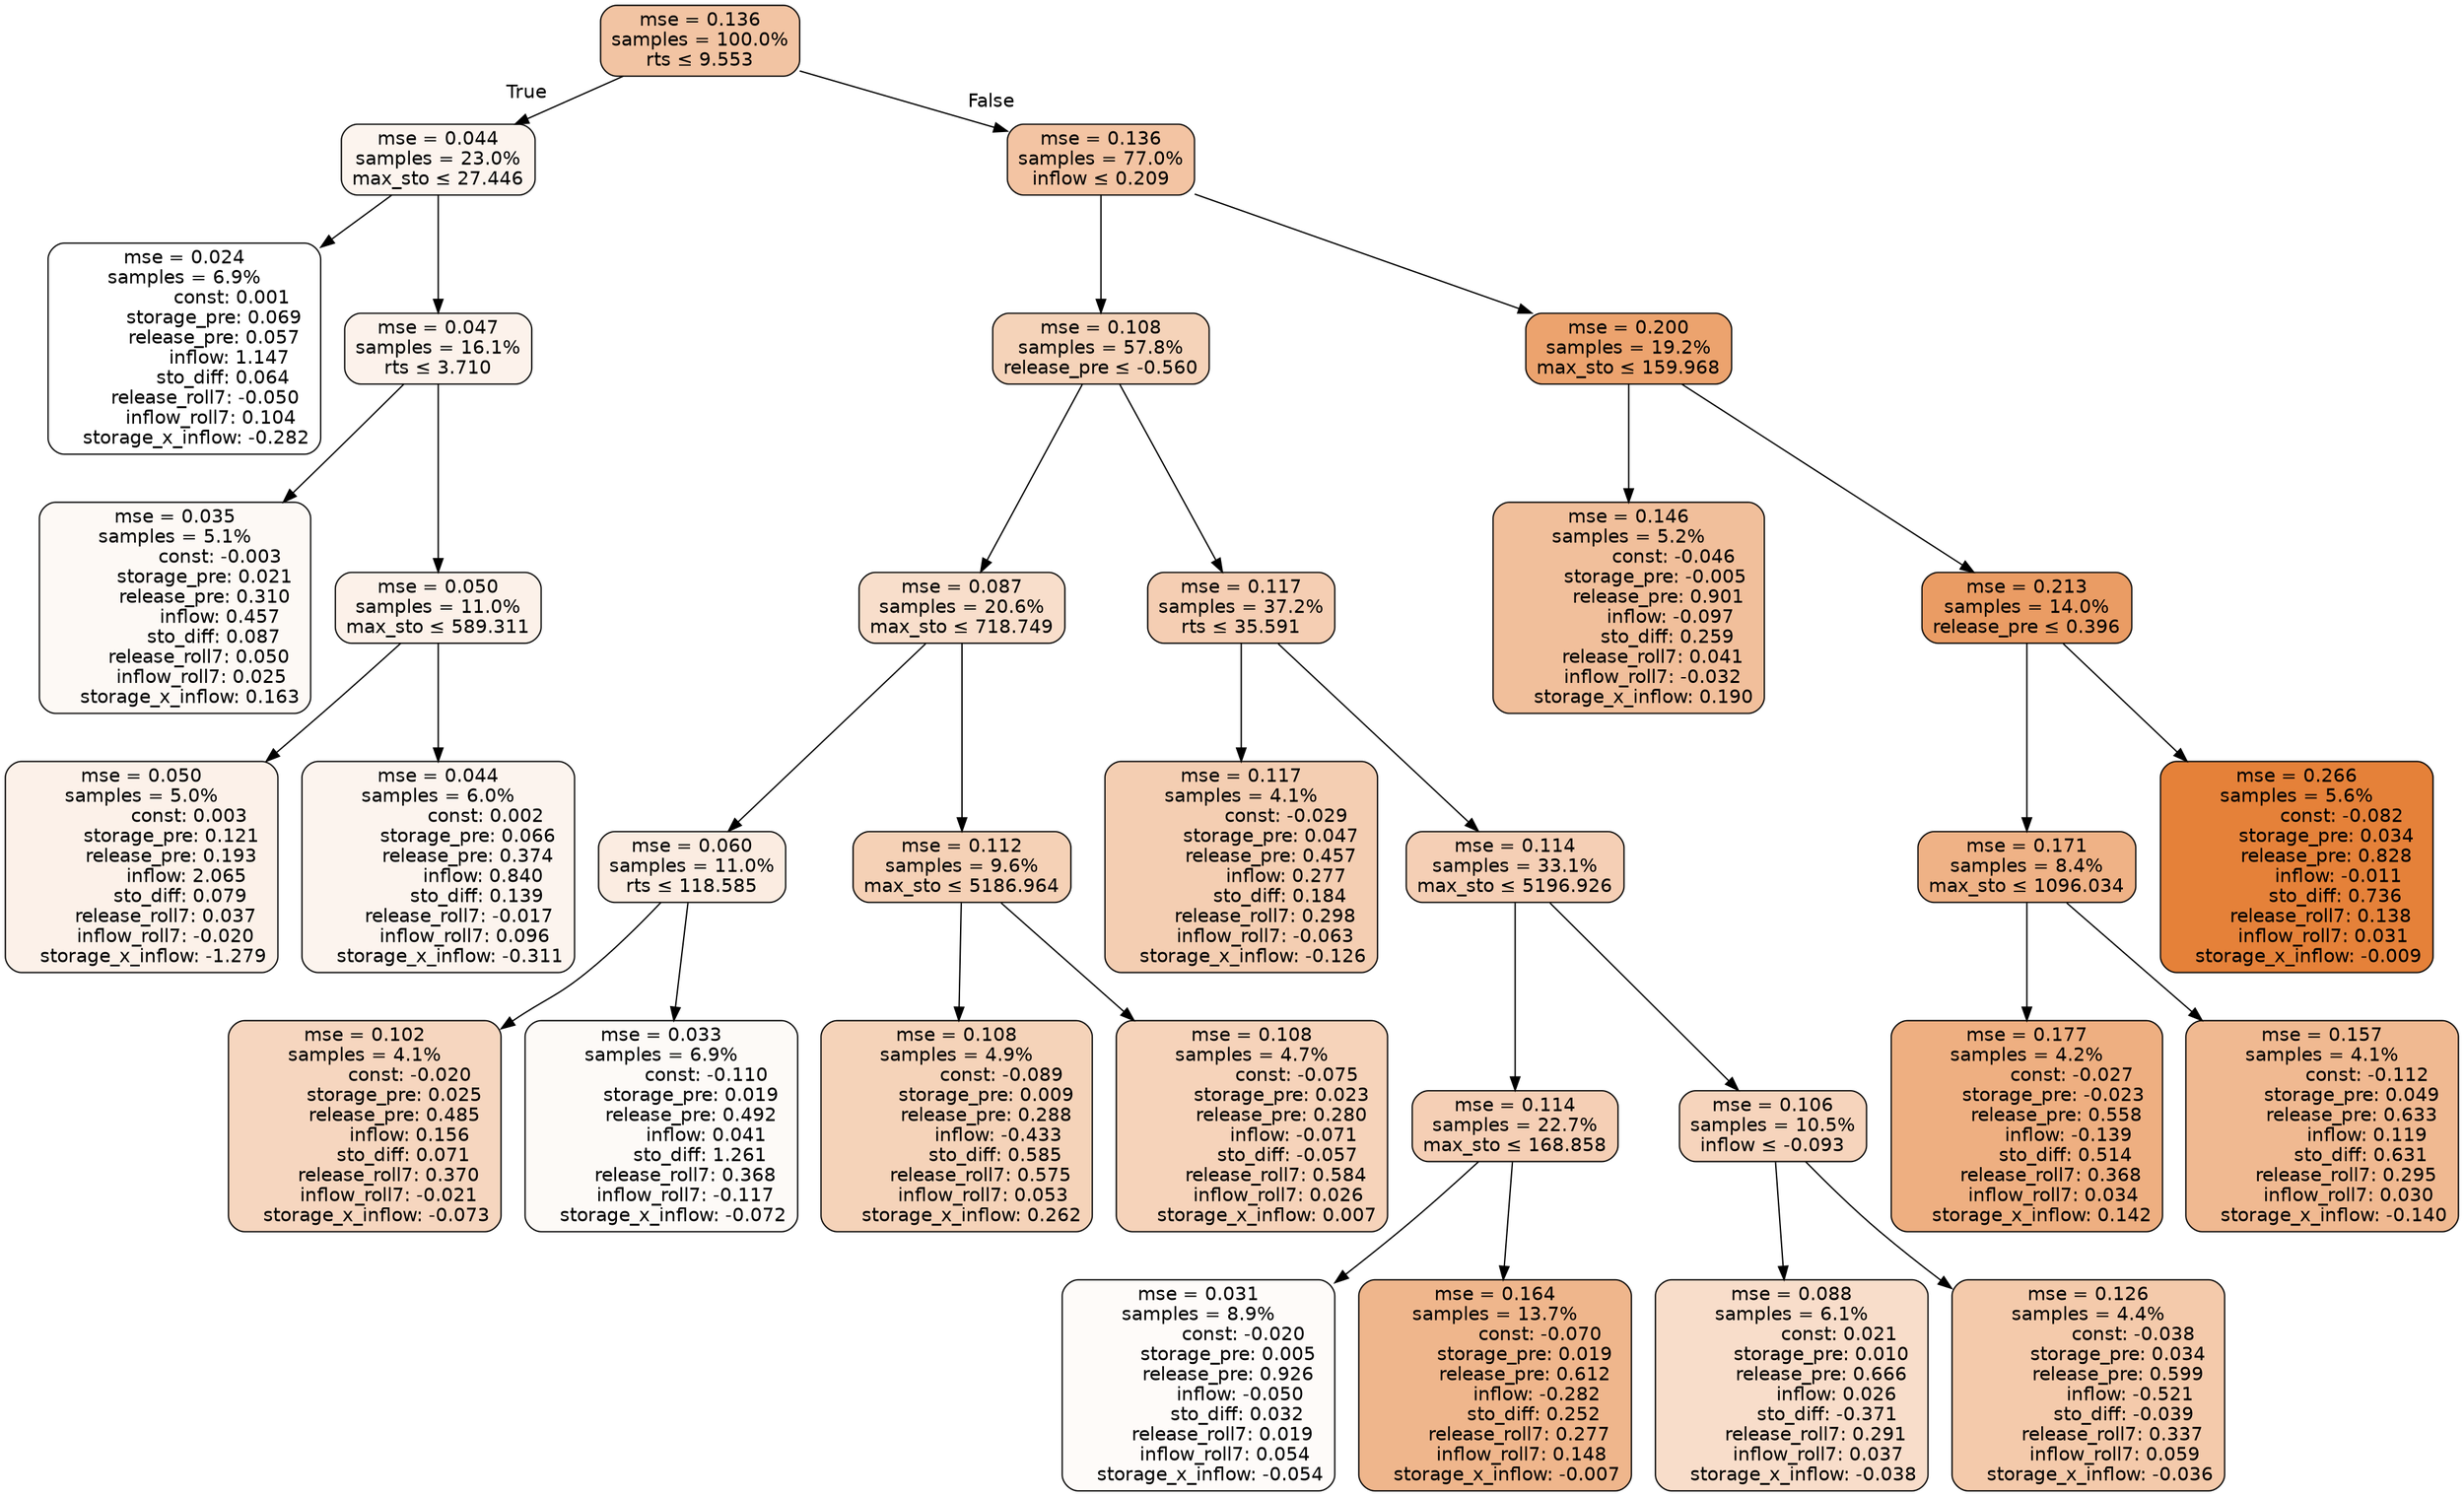 digraph tree {
bgcolor="transparent"
node [shape=rectangle, style="filled, rounded", color="black", fontname=helvetica] ;
edge [fontname=helvetica] ;
	"0" [label="mse = 0.136
samples = 100.0%
rts &le; 9.553", fillcolor="#f2c4a3"]
	"1" [label="mse = 0.044
samples = 23.0%
max_sto &le; 27.446", fillcolor="#fcf4ee"]
	"2" [label="mse = 0.024
samples = 6.9%
                const: 0.001
          storage_pre: 0.069
          release_pre: 0.057
               inflow: 1.147
             sto_diff: 0.064
       release_roll7: -0.050
         inflow_roll7: 0.104
    storage_x_inflow: -0.282", fillcolor="#ffffff"]
	"3" [label="mse = 0.047
samples = 16.1%
rts &le; 3.710", fillcolor="#fcf2eb"]
	"4" [label="mse = 0.035
samples = 5.1%
               const: -0.003
          storage_pre: 0.021
          release_pre: 0.310
               inflow: 0.457
             sto_diff: 0.087
        release_roll7: 0.050
         inflow_roll7: 0.025
     storage_x_inflow: 0.163", fillcolor="#fdf9f5"]
	"5" [label="mse = 0.050
samples = 11.0%
max_sto &le; 589.311", fillcolor="#fcf1e9"]
	"6" [label="mse = 0.050
samples = 5.0%
                const: 0.003
          storage_pre: 0.121
          release_pre: 0.193
               inflow: 2.065
             sto_diff: 0.079
        release_roll7: 0.037
        inflow_roll7: -0.020
    storage_x_inflow: -1.279", fillcolor="#fcf1e9"]
	"7" [label="mse = 0.044
samples = 6.0%
                const: 0.002
          storage_pre: 0.066
          release_pre: 0.374
               inflow: 0.840
             sto_diff: 0.139
       release_roll7: -0.017
         inflow_roll7: 0.096
    storage_x_inflow: -0.311", fillcolor="#fcf4ee"]
	"8" [label="mse = 0.136
samples = 77.0%
inflow &le; 0.209", fillcolor="#f3c4a3"]
	"9" [label="mse = 0.108
samples = 57.8%
release_pre &le; -0.560", fillcolor="#f5d3b9"]
	"10" [label="mse = 0.087
samples = 20.6%
max_sto &le; 718.749", fillcolor="#f8decb"]
	"11" [label="mse = 0.060
samples = 11.0%
rts &le; 118.585", fillcolor="#fbece1"]
	"12" [label="mse = 0.102
samples = 4.1%
               const: -0.020
          storage_pre: 0.025
          release_pre: 0.485
               inflow: 0.156
             sto_diff: 0.071
        release_roll7: 0.370
        inflow_roll7: -0.021
    storage_x_inflow: -0.073", fillcolor="#f6d6bf"]
	"13" [label="mse = 0.033
samples = 6.9%
               const: -0.110
          storage_pre: 0.019
          release_pre: 0.492
               inflow: 0.041
             sto_diff: 1.261
        release_roll7: 0.368
        inflow_roll7: -0.117
    storage_x_inflow: -0.072", fillcolor="#fdfaf7"]
	"14" [label="mse = 0.112
samples = 9.6%
max_sto &le; 5186.964", fillcolor="#f5d1b6"]
	"15" [label="mse = 0.108
samples = 4.9%
               const: -0.089
          storage_pre: 0.009
          release_pre: 0.288
              inflow: -0.433
             sto_diff: 0.585
        release_roll7: 0.575
         inflow_roll7: 0.053
     storage_x_inflow: 0.262", fillcolor="#f5d3b9"]
	"16" [label="mse = 0.108
samples = 4.7%
               const: -0.075
          storage_pre: 0.023
          release_pre: 0.280
              inflow: -0.071
            sto_diff: -0.057
        release_roll7: 0.584
         inflow_roll7: 0.026
     storage_x_inflow: 0.007", fillcolor="#f6d3ba"]
	"17" [label="mse = 0.117
samples = 37.2%
rts &le; 35.591", fillcolor="#f5ceb3"]
	"18" [label="mse = 0.117
samples = 4.1%
               const: -0.029
          storage_pre: 0.047
          release_pre: 0.457
               inflow: 0.277
             sto_diff: 0.184
        release_roll7: 0.298
        inflow_roll7: -0.063
    storage_x_inflow: -0.126", fillcolor="#f4ceb2"]
	"19" [label="mse = 0.114
samples = 33.1%
max_sto &le; 5196.926", fillcolor="#f5cfb5"]
	"20" [label="mse = 0.114
samples = 22.7%
max_sto &le; 168.858", fillcolor="#f5cfb5"]
	"21" [label="mse = 0.031
samples = 8.9%
               const: -0.020
          storage_pre: 0.005
          release_pre: 0.926
              inflow: -0.050
             sto_diff: 0.032
        release_roll7: 0.019
         inflow_roll7: 0.054
    storage_x_inflow: -0.054", fillcolor="#fefbf9"]
	"22" [label="mse = 0.164
samples = 13.7%
               const: -0.070
          storage_pre: 0.019
          release_pre: 0.612
              inflow: -0.282
             sto_diff: 0.252
        release_roll7: 0.277
         inflow_roll7: 0.148
    storage_x_inflow: -0.007", fillcolor="#efb68c"]
	"23" [label="mse = 0.106
samples = 10.5%
inflow &le; -0.093", fillcolor="#f6d4bc"]
	"24" [label="mse = 0.088
samples = 6.1%
                const: 0.021
          storage_pre: 0.010
          release_pre: 0.666
               inflow: 0.026
            sto_diff: -0.371
        release_roll7: 0.291
         inflow_roll7: 0.037
    storage_x_inflow: -0.038", fillcolor="#f8ddca"]
	"25" [label="mse = 0.126
samples = 4.4%
               const: -0.038
          storage_pre: 0.034
          release_pre: 0.599
              inflow: -0.521
            sto_diff: -0.039
        release_roll7: 0.337
         inflow_roll7: 0.059
    storage_x_inflow: -0.036", fillcolor="#f4caab"]
	"26" [label="mse = 0.200
samples = 19.2%
max_sto &le; 159.968", fillcolor="#eca36e"]
	"27" [label="mse = 0.146
samples = 5.2%
               const: -0.046
         storage_pre: -0.005
          release_pre: 0.901
              inflow: -0.097
             sto_diff: 0.259
        release_roll7: 0.041
        inflow_roll7: -0.032
     storage_x_inflow: 0.190", fillcolor="#f1bf9b"]
	"28" [label="mse = 0.213
samples = 14.0%
release_pre &le; 0.396", fillcolor="#ea9c64"]
	"29" [label="mse = 0.171
samples = 8.4%
max_sto &le; 1096.034", fillcolor="#efb286"]
	"30" [label="mse = 0.177
samples = 4.2%
               const: -0.027
         storage_pre: -0.023
          release_pre: 0.558
              inflow: -0.139
             sto_diff: 0.514
        release_roll7: 0.368
         inflow_roll7: 0.034
     storage_x_inflow: 0.142", fillcolor="#eeaf81"]
	"31" [label="mse = 0.157
samples = 4.1%
               const: -0.112
          storage_pre: 0.049
          release_pre: 0.633
               inflow: 0.119
             sto_diff: 0.631
        release_roll7: 0.295
         inflow_roll7: 0.030
    storage_x_inflow: -0.140", fillcolor="#f0b991"]
	"32" [label="mse = 0.266
samples = 5.6%
               const: -0.082
          storage_pre: 0.034
          release_pre: 0.828
              inflow: -0.011
             sto_diff: 0.736
        release_roll7: 0.138
         inflow_roll7: 0.031
    storage_x_inflow: -0.009", fillcolor="#e58139"]

	"0" -> "1" [labeldistance=2.5, labelangle=45, headlabel="True"]
	"1" -> "2"
	"1" -> "3"
	"3" -> "4"
	"3" -> "5"
	"5" -> "6"
	"5" -> "7"
	"0" -> "8" [labeldistance=2.5, labelangle=-45, headlabel="False"]
	"8" -> "9"
	"9" -> "10"
	"10" -> "11"
	"11" -> "12"
	"11" -> "13"
	"10" -> "14"
	"14" -> "15"
	"14" -> "16"
	"9" -> "17"
	"17" -> "18"
	"17" -> "19"
	"19" -> "20"
	"20" -> "21"
	"20" -> "22"
	"19" -> "23"
	"23" -> "24"
	"23" -> "25"
	"8" -> "26"
	"26" -> "27"
	"26" -> "28"
	"28" -> "29"
	"29" -> "30"
	"29" -> "31"
	"28" -> "32"
}